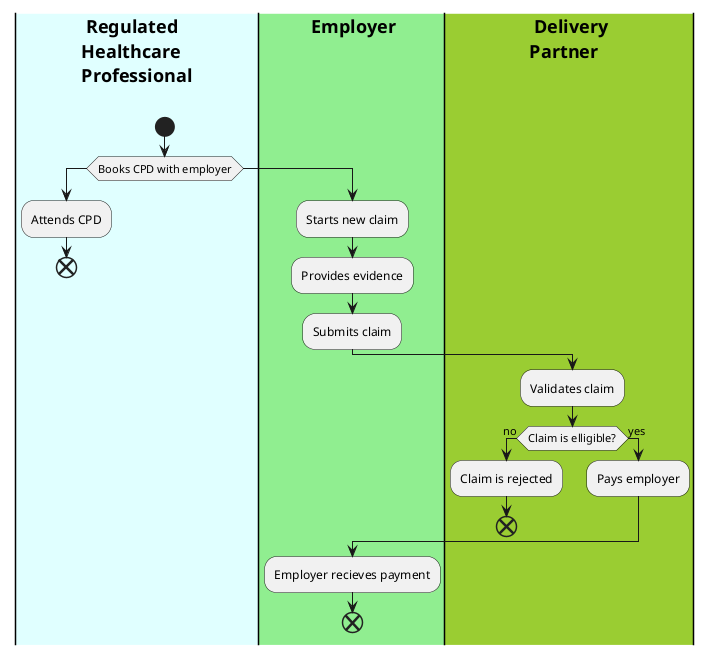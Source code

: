 @startuml
|#LightCyan|S1| <b>Regulated\n<b>Healthcare\n<b>Professional\n 
|#LightGreen|S2| <b>Employer 
|#YellowGreen|S3| <b>Delivery\n<b>Partner 
|S1|
start
if (Books CPD with employer) then
  :Attends CPD;
  end
else
  |S2|
  :Starts new claim;
  :Provides evidence;
  :Submits claim;
  |S3|
  :Validates claim;
  if (Claim is elligible?) then (no)
      :Claim is rejected;
      
    end

  else (yes)
    :Pays employer;
  endif
  |S2|
  :Employer recieves payment;
  end  
endif

@enduml